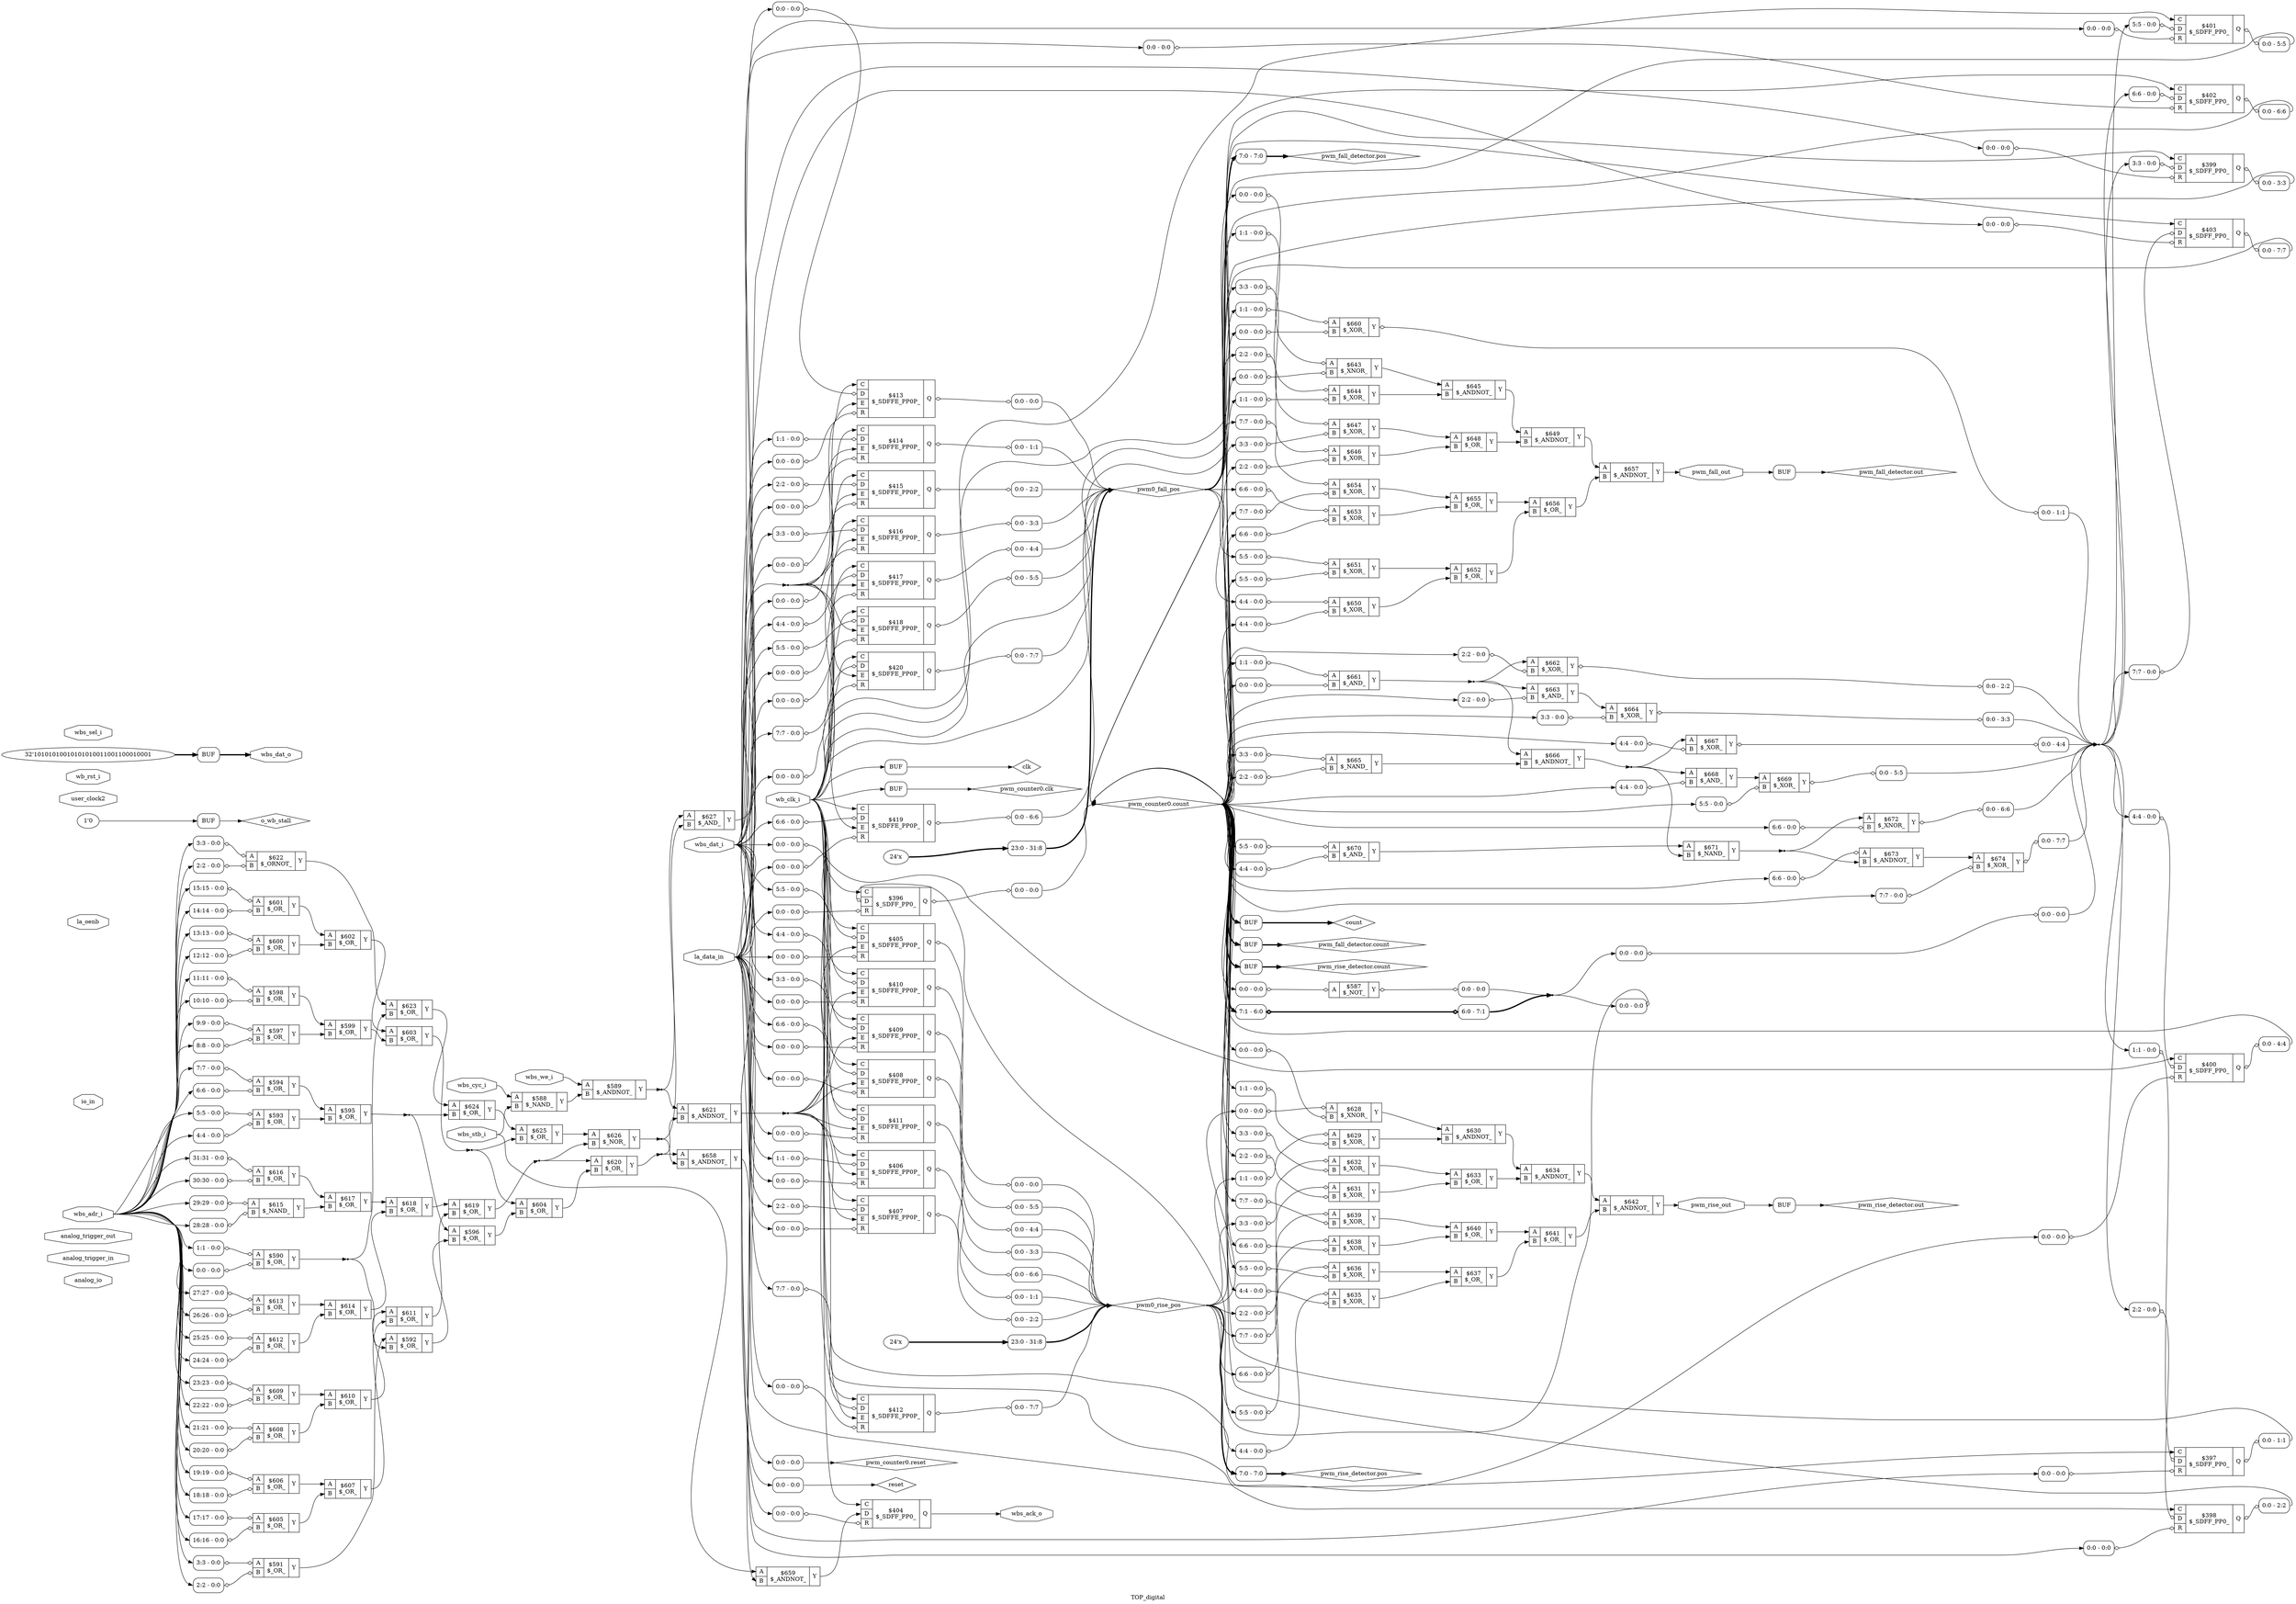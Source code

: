 digraph "TOP_digital" {
label="TOP_digital";
rankdir="LR";
remincross=true;
n81 [ shape=octagon, label="analog_io", color="black", fontcolor="black" ];
n82 [ shape=octagon, label="analog_trigger_in", color="black", fontcolor="black" ];
n83 [ shape=octagon, label="analog_trigger_out", color="black", fontcolor="black" ];
n84 [ shape=diamond, label="clk", color="black", fontcolor="black" ];
n85 [ shape=diamond, label="count", color="black", fontcolor="black" ];
n86 [ shape=octagon, label="io_in", color="black", fontcolor="black" ];
n87 [ shape=octagon, label="la_data_in", color="black", fontcolor="black" ];
n88 [ shape=octagon, label="la_oenb", color="black", fontcolor="black" ];
n89 [ shape=diamond, label="o_wb_stall", color="black", fontcolor="black" ];
n90 [ shape=diamond, label="pwm0_fall_pos", color="black", fontcolor="black" ];
n91 [ shape=diamond, label="pwm0_rise_pos", color="black", fontcolor="black" ];
n92 [ shape=diamond, label="pwm_counter0.clk", color="black", fontcolor="black" ];
n93 [ shape=diamond, label="pwm_counter0.count", color="black", fontcolor="black" ];
n94 [ shape=diamond, label="pwm_counter0.reset", color="black", fontcolor="black" ];
n95 [ shape=diamond, label="pwm_fall_detector.count", color="black", fontcolor="black" ];
n96 [ shape=diamond, label="pwm_fall_detector.out", color="black", fontcolor="black" ];
n97 [ shape=diamond, label="pwm_fall_detector.pos", color="black", fontcolor="black" ];
n98 [ shape=octagon, label="pwm_fall_out", color="black", fontcolor="black" ];
n99 [ shape=diamond, label="pwm_rise_detector.count", color="black", fontcolor="black" ];
n100 [ shape=diamond, label="pwm_rise_detector.out", color="black", fontcolor="black" ];
n101 [ shape=diamond, label="pwm_rise_detector.pos", color="black", fontcolor="black" ];
n102 [ shape=octagon, label="pwm_rise_out", color="black", fontcolor="black" ];
n103 [ shape=diamond, label="reset", color="black", fontcolor="black" ];
n104 [ shape=octagon, label="user_clock2", color="black", fontcolor="black" ];
n105 [ shape=octagon, label="wb_clk_i", color="black", fontcolor="black" ];
n106 [ shape=octagon, label="wb_rst_i", color="black", fontcolor="black" ];
n107 [ shape=octagon, label="wbs_ack_o", color="black", fontcolor="black" ];
n108 [ shape=octagon, label="wbs_adr_i", color="black", fontcolor="black" ];
n109 [ shape=octagon, label="wbs_cyc_i", color="black", fontcolor="black" ];
n110 [ shape=octagon, label="wbs_dat_i", color="black", fontcolor="black" ];
n111 [ shape=octagon, label="wbs_dat_o", color="black", fontcolor="black" ];
n112 [ shape=octagon, label="wbs_sel_i", color="black", fontcolor="black" ];
n113 [ shape=octagon, label="wbs_stb_i", color="black", fontcolor="black" ];
n114 [ shape=octagon, label="wbs_we_i", color="black", fontcolor="black" ];
c117 [ shape=record, label="{{<p115> A}|$587\n$_NOT_|{<p116> Y}}",  ];
x0 [ shape=record, style=rounded, label="<s0> 0:0 - 0:0 ", color="black", fontcolor="black" ];
x0:e -> c117:p115:w [arrowhead=odiamond, arrowtail=odiamond, dir=both, color="black", fontcolor="black", label=""];
x1 [ shape=record, style=rounded, label="<s0> 0:0 - 0:0 ", color="black", fontcolor="black" ];
c117:p116:e -> x1:w [arrowhead=odiamond, arrowtail=odiamond, dir=both, color="black", fontcolor="black", label=""];
c119 [ shape=record, label="{{<p115> A|<p118> B}|$588\n$_NAND_|{<p116> Y}}",  ];
c120 [ shape=record, label="{{<p115> A|<p118> B}|$589\n$_ANDNOT_|{<p116> Y}}",  ];
c121 [ shape=record, label="{{<p115> A|<p118> B}|$590\n$_OR_|{<p116> Y}}",  ];
x2 [ shape=record, style=rounded, label="<s0> 1:1 - 0:0 ", color="black", fontcolor="black" ];
x2:e -> c121:p115:w [arrowhead=odiamond, arrowtail=odiamond, dir=both, color="black", fontcolor="black", label=""];
x3 [ shape=record, style=rounded, label="<s0> 0:0 - 0:0 ", color="black", fontcolor="black" ];
x3:e -> c121:p118:w [arrowhead=odiamond, arrowtail=odiamond, dir=both, color="black", fontcolor="black", label=""];
c122 [ shape=record, label="{{<p115> A|<p118> B}|$591\n$_OR_|{<p116> Y}}",  ];
x4 [ shape=record, style=rounded, label="<s0> 3:3 - 0:0 ", color="black", fontcolor="black" ];
x4:e -> c122:p115:w [arrowhead=odiamond, arrowtail=odiamond, dir=both, color="black", fontcolor="black", label=""];
x5 [ shape=record, style=rounded, label="<s0> 2:2 - 0:0 ", color="black", fontcolor="black" ];
x5:e -> c122:p118:w [arrowhead=odiamond, arrowtail=odiamond, dir=both, color="black", fontcolor="black", label=""];
c123 [ shape=record, label="{{<p115> A|<p118> B}|$592\n$_OR_|{<p116> Y}}",  ];
c124 [ shape=record, label="{{<p115> A|<p118> B}|$593\n$_OR_|{<p116> Y}}",  ];
x6 [ shape=record, style=rounded, label="<s0> 5:5 - 0:0 ", color="black", fontcolor="black" ];
x6:e -> c124:p115:w [arrowhead=odiamond, arrowtail=odiamond, dir=both, color="black", fontcolor="black", label=""];
x7 [ shape=record, style=rounded, label="<s0> 4:4 - 0:0 ", color="black", fontcolor="black" ];
x7:e -> c124:p118:w [arrowhead=odiamond, arrowtail=odiamond, dir=both, color="black", fontcolor="black", label=""];
c125 [ shape=record, label="{{<p115> A|<p118> B}|$594\n$_OR_|{<p116> Y}}",  ];
x8 [ shape=record, style=rounded, label="<s0> 7:7 - 0:0 ", color="black", fontcolor="black" ];
x8:e -> c125:p115:w [arrowhead=odiamond, arrowtail=odiamond, dir=both, color="black", fontcolor="black", label=""];
x9 [ shape=record, style=rounded, label="<s0> 6:6 - 0:0 ", color="black", fontcolor="black" ];
x9:e -> c125:p118:w [arrowhead=odiamond, arrowtail=odiamond, dir=both, color="black", fontcolor="black", label=""];
c126 [ shape=record, label="{{<p115> A|<p118> B}|$595\n$_OR_|{<p116> Y}}",  ];
c127 [ shape=record, label="{{<p115> A|<p118> B}|$596\n$_OR_|{<p116> Y}}",  ];
c128 [ shape=record, label="{{<p115> A|<p118> B}|$597\n$_OR_|{<p116> Y}}",  ];
x10 [ shape=record, style=rounded, label="<s0> 9:9 - 0:0 ", color="black", fontcolor="black" ];
x10:e -> c128:p115:w [arrowhead=odiamond, arrowtail=odiamond, dir=both, color="black", fontcolor="black", label=""];
x11 [ shape=record, style=rounded, label="<s0> 8:8 - 0:0 ", color="black", fontcolor="black" ];
x11:e -> c128:p118:w [arrowhead=odiamond, arrowtail=odiamond, dir=both, color="black", fontcolor="black", label=""];
c129 [ shape=record, label="{{<p115> A|<p118> B}|$598\n$_OR_|{<p116> Y}}",  ];
x12 [ shape=record, style=rounded, label="<s0> 11:11 - 0:0 ", color="black", fontcolor="black" ];
x12:e -> c129:p115:w [arrowhead=odiamond, arrowtail=odiamond, dir=both, color="black", fontcolor="black", label=""];
x13 [ shape=record, style=rounded, label="<s0> 10:10 - 0:0 ", color="black", fontcolor="black" ];
x13:e -> c129:p118:w [arrowhead=odiamond, arrowtail=odiamond, dir=both, color="black", fontcolor="black", label=""];
c130 [ shape=record, label="{{<p115> A|<p118> B}|$599\n$_OR_|{<p116> Y}}",  ];
c131 [ shape=record, label="{{<p115> A|<p118> B}|$600\n$_OR_|{<p116> Y}}",  ];
x14 [ shape=record, style=rounded, label="<s0> 13:13 - 0:0 ", color="black", fontcolor="black" ];
x14:e -> c131:p115:w [arrowhead=odiamond, arrowtail=odiamond, dir=both, color="black", fontcolor="black", label=""];
x15 [ shape=record, style=rounded, label="<s0> 12:12 - 0:0 ", color="black", fontcolor="black" ];
x15:e -> c131:p118:w [arrowhead=odiamond, arrowtail=odiamond, dir=both, color="black", fontcolor="black", label=""];
c132 [ shape=record, label="{{<p115> A|<p118> B}|$601\n$_OR_|{<p116> Y}}",  ];
x16 [ shape=record, style=rounded, label="<s0> 15:15 - 0:0 ", color="black", fontcolor="black" ];
x16:e -> c132:p115:w [arrowhead=odiamond, arrowtail=odiamond, dir=both, color="black", fontcolor="black", label=""];
x17 [ shape=record, style=rounded, label="<s0> 14:14 - 0:0 ", color="black", fontcolor="black" ];
x17:e -> c132:p118:w [arrowhead=odiamond, arrowtail=odiamond, dir=both, color="black", fontcolor="black", label=""];
c133 [ shape=record, label="{{<p115> A|<p118> B}|$602\n$_OR_|{<p116> Y}}",  ];
c134 [ shape=record, label="{{<p115> A|<p118> B}|$603\n$_OR_|{<p116> Y}}",  ];
c135 [ shape=record, label="{{<p115> A|<p118> B}|$604\n$_OR_|{<p116> Y}}",  ];
c136 [ shape=record, label="{{<p115> A|<p118> B}|$605\n$_OR_|{<p116> Y}}",  ];
x18 [ shape=record, style=rounded, label="<s0> 17:17 - 0:0 ", color="black", fontcolor="black" ];
x18:e -> c136:p115:w [arrowhead=odiamond, arrowtail=odiamond, dir=both, color="black", fontcolor="black", label=""];
x19 [ shape=record, style=rounded, label="<s0> 16:16 - 0:0 ", color="black", fontcolor="black" ];
x19:e -> c136:p118:w [arrowhead=odiamond, arrowtail=odiamond, dir=both, color="black", fontcolor="black", label=""];
c137 [ shape=record, label="{{<p115> A|<p118> B}|$606\n$_OR_|{<p116> Y}}",  ];
x20 [ shape=record, style=rounded, label="<s0> 19:19 - 0:0 ", color="black", fontcolor="black" ];
x20:e -> c137:p115:w [arrowhead=odiamond, arrowtail=odiamond, dir=both, color="black", fontcolor="black", label=""];
x21 [ shape=record, style=rounded, label="<s0> 18:18 - 0:0 ", color="black", fontcolor="black" ];
x21:e -> c137:p118:w [arrowhead=odiamond, arrowtail=odiamond, dir=both, color="black", fontcolor="black", label=""];
c138 [ shape=record, label="{{<p115> A|<p118> B}|$607\n$_OR_|{<p116> Y}}",  ];
c139 [ shape=record, label="{{<p115> A|<p118> B}|$608\n$_OR_|{<p116> Y}}",  ];
x22 [ shape=record, style=rounded, label="<s0> 21:21 - 0:0 ", color="black", fontcolor="black" ];
x22:e -> c139:p115:w [arrowhead=odiamond, arrowtail=odiamond, dir=both, color="black", fontcolor="black", label=""];
x23 [ shape=record, style=rounded, label="<s0> 20:20 - 0:0 ", color="black", fontcolor="black" ];
x23:e -> c139:p118:w [arrowhead=odiamond, arrowtail=odiamond, dir=both, color="black", fontcolor="black", label=""];
c140 [ shape=record, label="{{<p115> A|<p118> B}|$609\n$_OR_|{<p116> Y}}",  ];
x24 [ shape=record, style=rounded, label="<s0> 23:23 - 0:0 ", color="black", fontcolor="black" ];
x24:e -> c140:p115:w [arrowhead=odiamond, arrowtail=odiamond, dir=both, color="black", fontcolor="black", label=""];
x25 [ shape=record, style=rounded, label="<s0> 22:22 - 0:0 ", color="black", fontcolor="black" ];
x25:e -> c140:p118:w [arrowhead=odiamond, arrowtail=odiamond, dir=both, color="black", fontcolor="black", label=""];
c141 [ shape=record, label="{{<p115> A|<p118> B}|$610\n$_OR_|{<p116> Y}}",  ];
c142 [ shape=record, label="{{<p115> A|<p118> B}|$611\n$_OR_|{<p116> Y}}",  ];
c143 [ shape=record, label="{{<p115> A|<p118> B}|$612\n$_OR_|{<p116> Y}}",  ];
x26 [ shape=record, style=rounded, label="<s0> 25:25 - 0:0 ", color="black", fontcolor="black" ];
x26:e -> c143:p115:w [arrowhead=odiamond, arrowtail=odiamond, dir=both, color="black", fontcolor="black", label=""];
x27 [ shape=record, style=rounded, label="<s0> 24:24 - 0:0 ", color="black", fontcolor="black" ];
x27:e -> c143:p118:w [arrowhead=odiamond, arrowtail=odiamond, dir=both, color="black", fontcolor="black", label=""];
c144 [ shape=record, label="{{<p115> A|<p118> B}|$613\n$_OR_|{<p116> Y}}",  ];
x28 [ shape=record, style=rounded, label="<s0> 27:27 - 0:0 ", color="black", fontcolor="black" ];
x28:e -> c144:p115:w [arrowhead=odiamond, arrowtail=odiamond, dir=both, color="black", fontcolor="black", label=""];
x29 [ shape=record, style=rounded, label="<s0> 26:26 - 0:0 ", color="black", fontcolor="black" ];
x29:e -> c144:p118:w [arrowhead=odiamond, arrowtail=odiamond, dir=both, color="black", fontcolor="black", label=""];
c145 [ shape=record, label="{{<p115> A|<p118> B}|$614\n$_OR_|{<p116> Y}}",  ];
c146 [ shape=record, label="{{<p115> A|<p118> B}|$615\n$_NAND_|{<p116> Y}}",  ];
x30 [ shape=record, style=rounded, label="<s0> 29:29 - 0:0 ", color="black", fontcolor="black" ];
x30:e -> c146:p115:w [arrowhead=odiamond, arrowtail=odiamond, dir=both, color="black", fontcolor="black", label=""];
x31 [ shape=record, style=rounded, label="<s0> 28:28 - 0:0 ", color="black", fontcolor="black" ];
x31:e -> c146:p118:w [arrowhead=odiamond, arrowtail=odiamond, dir=both, color="black", fontcolor="black", label=""];
c147 [ shape=record, label="{{<p115> A|<p118> B}|$616\n$_OR_|{<p116> Y}}",  ];
x32 [ shape=record, style=rounded, label="<s0> 31:31 - 0:0 ", color="black", fontcolor="black" ];
x32:e -> c147:p115:w [arrowhead=odiamond, arrowtail=odiamond, dir=both, color="black", fontcolor="black", label=""];
x33 [ shape=record, style=rounded, label="<s0> 30:30 - 0:0 ", color="black", fontcolor="black" ];
x33:e -> c147:p118:w [arrowhead=odiamond, arrowtail=odiamond, dir=both, color="black", fontcolor="black", label=""];
c148 [ shape=record, label="{{<p115> A|<p118> B}|$617\n$_OR_|{<p116> Y}}",  ];
c149 [ shape=record, label="{{<p115> A|<p118> B}|$618\n$_OR_|{<p116> Y}}",  ];
c150 [ shape=record, label="{{<p115> A|<p118> B}|$619\n$_OR_|{<p116> Y}}",  ];
c151 [ shape=record, label="{{<p115> A|<p118> B}|$620\n$_OR_|{<p116> Y}}",  ];
c152 [ shape=record, label="{{<p115> A|<p118> B}|$621\n$_ANDNOT_|{<p116> Y}}",  ];
c153 [ shape=record, label="{{<p115> A|<p118> B}|$622\n$_ORNOT_|{<p116> Y}}",  ];
x34 [ shape=record, style=rounded, label="<s0> 3:3 - 0:0 ", color="black", fontcolor="black" ];
x34:e -> c153:p115:w [arrowhead=odiamond, arrowtail=odiamond, dir=both, color="black", fontcolor="black", label=""];
x35 [ shape=record, style=rounded, label="<s0> 2:2 - 0:0 ", color="black", fontcolor="black" ];
x35:e -> c153:p118:w [arrowhead=odiamond, arrowtail=odiamond, dir=both, color="black", fontcolor="black", label=""];
c154 [ shape=record, label="{{<p115> A|<p118> B}|$623\n$_OR_|{<p116> Y}}",  ];
c155 [ shape=record, label="{{<p115> A|<p118> B}|$624\n$_OR_|{<p116> Y}}",  ];
c156 [ shape=record, label="{{<p115> A|<p118> B}|$625\n$_OR_|{<p116> Y}}",  ];
c157 [ shape=record, label="{{<p115> A|<p118> B}|$626\n$_NOR_|{<p116> Y}}",  ];
c158 [ shape=record, label="{{<p115> A|<p118> B}|$627\n$_AND_|{<p116> Y}}",  ];
c159 [ shape=record, label="{{<p115> A|<p118> B}|$628\n$_XNOR_|{<p116> Y}}",  ];
x36 [ shape=record, style=rounded, label="<s0> 0:0 - 0:0 ", color="black", fontcolor="black" ];
x36:e -> c159:p115:w [arrowhead=odiamond, arrowtail=odiamond, dir=both, color="black", fontcolor="black", label=""];
x37 [ shape=record, style=rounded, label="<s0> 0:0 - 0:0 ", color="black", fontcolor="black" ];
x37:e -> c159:p118:w [arrowhead=odiamond, arrowtail=odiamond, dir=both, color="black", fontcolor="black", label=""];
c160 [ shape=record, label="{{<p115> A|<p118> B}|$629\n$_XOR_|{<p116> Y}}",  ];
x38 [ shape=record, style=rounded, label="<s0> 1:1 - 0:0 ", color="black", fontcolor="black" ];
x38:e -> c160:p115:w [arrowhead=odiamond, arrowtail=odiamond, dir=both, color="black", fontcolor="black", label=""];
x39 [ shape=record, style=rounded, label="<s0> 1:1 - 0:0 ", color="black", fontcolor="black" ];
x39:e -> c160:p118:w [arrowhead=odiamond, arrowtail=odiamond, dir=both, color="black", fontcolor="black", label=""];
c161 [ shape=record, label="{{<p115> A|<p118> B}|$630\n$_ANDNOT_|{<p116> Y}}",  ];
c162 [ shape=record, label="{{<p115> A|<p118> B}|$631\n$_XOR_|{<p116> Y}}",  ];
x40 [ shape=record, style=rounded, label="<s0> 2:2 - 0:0 ", color="black", fontcolor="black" ];
x40:e -> c162:p115:w [arrowhead=odiamond, arrowtail=odiamond, dir=both, color="black", fontcolor="black", label=""];
x41 [ shape=record, style=rounded, label="<s0> 2:2 - 0:0 ", color="black", fontcolor="black" ];
x41:e -> c162:p118:w [arrowhead=odiamond, arrowtail=odiamond, dir=both, color="black", fontcolor="black", label=""];
c163 [ shape=record, label="{{<p115> A|<p118> B}|$632\n$_XOR_|{<p116> Y}}",  ];
x42 [ shape=record, style=rounded, label="<s0> 3:3 - 0:0 ", color="black", fontcolor="black" ];
x42:e -> c163:p115:w [arrowhead=odiamond, arrowtail=odiamond, dir=both, color="black", fontcolor="black", label=""];
x43 [ shape=record, style=rounded, label="<s0> 3:3 - 0:0 ", color="black", fontcolor="black" ];
x43:e -> c163:p118:w [arrowhead=odiamond, arrowtail=odiamond, dir=both, color="black", fontcolor="black", label=""];
c164 [ shape=record, label="{{<p115> A|<p118> B}|$633\n$_OR_|{<p116> Y}}",  ];
c165 [ shape=record, label="{{<p115> A|<p118> B}|$634\n$_ANDNOT_|{<p116> Y}}",  ];
c166 [ shape=record, label="{{<p115> A|<p118> B}|$635\n$_XOR_|{<p116> Y}}",  ];
x44 [ shape=record, style=rounded, label="<s0> 4:4 - 0:0 ", color="black", fontcolor="black" ];
x44:e -> c166:p115:w [arrowhead=odiamond, arrowtail=odiamond, dir=both, color="black", fontcolor="black", label=""];
x45 [ shape=record, style=rounded, label="<s0> 4:4 - 0:0 ", color="black", fontcolor="black" ];
x45:e -> c166:p118:w [arrowhead=odiamond, arrowtail=odiamond, dir=both, color="black", fontcolor="black", label=""];
c167 [ shape=record, label="{{<p115> A|<p118> B}|$636\n$_XOR_|{<p116> Y}}",  ];
x46 [ shape=record, style=rounded, label="<s0> 5:5 - 0:0 ", color="black", fontcolor="black" ];
x46:e -> c167:p115:w [arrowhead=odiamond, arrowtail=odiamond, dir=both, color="black", fontcolor="black", label=""];
x47 [ shape=record, style=rounded, label="<s0> 5:5 - 0:0 ", color="black", fontcolor="black" ];
x47:e -> c167:p118:w [arrowhead=odiamond, arrowtail=odiamond, dir=both, color="black", fontcolor="black", label=""];
c168 [ shape=record, label="{{<p115> A|<p118> B}|$637\n$_OR_|{<p116> Y}}",  ];
c169 [ shape=record, label="{{<p115> A|<p118> B}|$638\n$_XOR_|{<p116> Y}}",  ];
x48 [ shape=record, style=rounded, label="<s0> 6:6 - 0:0 ", color="black", fontcolor="black" ];
x48:e -> c169:p115:w [arrowhead=odiamond, arrowtail=odiamond, dir=both, color="black", fontcolor="black", label=""];
x49 [ shape=record, style=rounded, label="<s0> 6:6 - 0:0 ", color="black", fontcolor="black" ];
x49:e -> c169:p118:w [arrowhead=odiamond, arrowtail=odiamond, dir=both, color="black", fontcolor="black", label=""];
c170 [ shape=record, label="{{<p115> A|<p118> B}|$639\n$_XOR_|{<p116> Y}}",  ];
x50 [ shape=record, style=rounded, label="<s0> 7:7 - 0:0 ", color="black", fontcolor="black" ];
x50:e -> c170:p115:w [arrowhead=odiamond, arrowtail=odiamond, dir=both, color="black", fontcolor="black", label=""];
x51 [ shape=record, style=rounded, label="<s0> 7:7 - 0:0 ", color="black", fontcolor="black" ];
x51:e -> c170:p118:w [arrowhead=odiamond, arrowtail=odiamond, dir=both, color="black", fontcolor="black", label=""];
c171 [ shape=record, label="{{<p115> A|<p118> B}|$640\n$_OR_|{<p116> Y}}",  ];
c172 [ shape=record, label="{{<p115> A|<p118> B}|$641\n$_OR_|{<p116> Y}}",  ];
c173 [ shape=record, label="{{<p115> A|<p118> B}|$642\n$_ANDNOT_|{<p116> Y}}",  ];
c174 [ shape=record, label="{{<p115> A|<p118> B}|$643\n$_XNOR_|{<p116> Y}}",  ];
x52 [ shape=record, style=rounded, label="<s0> 0:0 - 0:0 ", color="black", fontcolor="black" ];
x52:e -> c174:p115:w [arrowhead=odiamond, arrowtail=odiamond, dir=both, color="black", fontcolor="black", label=""];
x53 [ shape=record, style=rounded, label="<s0> 0:0 - 0:0 ", color="black", fontcolor="black" ];
x53:e -> c174:p118:w [arrowhead=odiamond, arrowtail=odiamond, dir=both, color="black", fontcolor="black", label=""];
c175 [ shape=record, label="{{<p115> A|<p118> B}|$644\n$_XOR_|{<p116> Y}}",  ];
x54 [ shape=record, style=rounded, label="<s0> 1:1 - 0:0 ", color="black", fontcolor="black" ];
x54:e -> c175:p115:w [arrowhead=odiamond, arrowtail=odiamond, dir=both, color="black", fontcolor="black", label=""];
x55 [ shape=record, style=rounded, label="<s0> 1:1 - 0:0 ", color="black", fontcolor="black" ];
x55:e -> c175:p118:w [arrowhead=odiamond, arrowtail=odiamond, dir=both, color="black", fontcolor="black", label=""];
c176 [ shape=record, label="{{<p115> A|<p118> B}|$645\n$_ANDNOT_|{<p116> Y}}",  ];
c177 [ shape=record, label="{{<p115> A|<p118> B}|$646\n$_XOR_|{<p116> Y}}",  ];
x56 [ shape=record, style=rounded, label="<s0> 2:2 - 0:0 ", color="black", fontcolor="black" ];
x56:e -> c177:p115:w [arrowhead=odiamond, arrowtail=odiamond, dir=both, color="black", fontcolor="black", label=""];
x57 [ shape=record, style=rounded, label="<s0> 2:2 - 0:0 ", color="black", fontcolor="black" ];
x57:e -> c177:p118:w [arrowhead=odiamond, arrowtail=odiamond, dir=both, color="black", fontcolor="black", label=""];
c178 [ shape=record, label="{{<p115> A|<p118> B}|$647\n$_XOR_|{<p116> Y}}",  ];
x58 [ shape=record, style=rounded, label="<s0> 3:3 - 0:0 ", color="black", fontcolor="black" ];
x58:e -> c178:p115:w [arrowhead=odiamond, arrowtail=odiamond, dir=both, color="black", fontcolor="black", label=""];
x59 [ shape=record, style=rounded, label="<s0> 3:3 - 0:0 ", color="black", fontcolor="black" ];
x59:e -> c178:p118:w [arrowhead=odiamond, arrowtail=odiamond, dir=both, color="black", fontcolor="black", label=""];
c179 [ shape=record, label="{{<p115> A|<p118> B}|$648\n$_OR_|{<p116> Y}}",  ];
c180 [ shape=record, label="{{<p115> A|<p118> B}|$649\n$_ANDNOT_|{<p116> Y}}",  ];
c181 [ shape=record, label="{{<p115> A|<p118> B}|$650\n$_XOR_|{<p116> Y}}",  ];
x60 [ shape=record, style=rounded, label="<s0> 4:4 - 0:0 ", color="black", fontcolor="black" ];
x60:e -> c181:p115:w [arrowhead=odiamond, arrowtail=odiamond, dir=both, color="black", fontcolor="black", label=""];
x61 [ shape=record, style=rounded, label="<s0> 4:4 - 0:0 ", color="black", fontcolor="black" ];
x61:e -> c181:p118:w [arrowhead=odiamond, arrowtail=odiamond, dir=both, color="black", fontcolor="black", label=""];
c182 [ shape=record, label="{{<p115> A|<p118> B}|$651\n$_XOR_|{<p116> Y}}",  ];
x62 [ shape=record, style=rounded, label="<s0> 5:5 - 0:0 ", color="black", fontcolor="black" ];
x62:e -> c182:p115:w [arrowhead=odiamond, arrowtail=odiamond, dir=both, color="black", fontcolor="black", label=""];
x63 [ shape=record, style=rounded, label="<s0> 5:5 - 0:0 ", color="black", fontcolor="black" ];
x63:e -> c182:p118:w [arrowhead=odiamond, arrowtail=odiamond, dir=both, color="black", fontcolor="black", label=""];
c183 [ shape=record, label="{{<p115> A|<p118> B}|$652\n$_OR_|{<p116> Y}}",  ];
c184 [ shape=record, label="{{<p115> A|<p118> B}|$653\n$_XOR_|{<p116> Y}}",  ];
x64 [ shape=record, style=rounded, label="<s0> 6:6 - 0:0 ", color="black", fontcolor="black" ];
x64:e -> c184:p115:w [arrowhead=odiamond, arrowtail=odiamond, dir=both, color="black", fontcolor="black", label=""];
x65 [ shape=record, style=rounded, label="<s0> 6:6 - 0:0 ", color="black", fontcolor="black" ];
x65:e -> c184:p118:w [arrowhead=odiamond, arrowtail=odiamond, dir=both, color="black", fontcolor="black", label=""];
c185 [ shape=record, label="{{<p115> A|<p118> B}|$654\n$_XOR_|{<p116> Y}}",  ];
x66 [ shape=record, style=rounded, label="<s0> 7:7 - 0:0 ", color="black", fontcolor="black" ];
x66:e -> c185:p115:w [arrowhead=odiamond, arrowtail=odiamond, dir=both, color="black", fontcolor="black", label=""];
x67 [ shape=record, style=rounded, label="<s0> 7:7 - 0:0 ", color="black", fontcolor="black" ];
x67:e -> c185:p118:w [arrowhead=odiamond, arrowtail=odiamond, dir=both, color="black", fontcolor="black", label=""];
c186 [ shape=record, label="{{<p115> A|<p118> B}|$655\n$_OR_|{<p116> Y}}",  ];
c187 [ shape=record, label="{{<p115> A|<p118> B}|$656\n$_OR_|{<p116> Y}}",  ];
c188 [ shape=record, label="{{<p115> A|<p118> B}|$657\n$_ANDNOT_|{<p116> Y}}",  ];
c189 [ shape=record, label="{{<p115> A|<p118> B}|$658\n$_ANDNOT_|{<p116> Y}}",  ];
c190 [ shape=record, label="{{<p115> A|<p118> B}|$659\n$_ANDNOT_|{<p116> Y}}",  ];
c191 [ shape=record, label="{{<p115> A|<p118> B}|$660\n$_XOR_|{<p116> Y}}",  ];
x68 [ shape=record, style=rounded, label="<s0> 1:1 - 0:0 ", color="black", fontcolor="black" ];
x68:e -> c191:p115:w [arrowhead=odiamond, arrowtail=odiamond, dir=both, color="black", fontcolor="black", label=""];
x69 [ shape=record, style=rounded, label="<s0> 0:0 - 0:0 ", color="black", fontcolor="black" ];
x69:e -> c191:p118:w [arrowhead=odiamond, arrowtail=odiamond, dir=both, color="black", fontcolor="black", label=""];
x70 [ shape=record, style=rounded, label="<s0> 0:0 - 1:1 ", color="black", fontcolor="black" ];
c191:p116:e -> x70:w [arrowhead=odiamond, arrowtail=odiamond, dir=both, color="black", fontcolor="black", label=""];
c192 [ shape=record, label="{{<p115> A|<p118> B}|$661\n$_AND_|{<p116> Y}}",  ];
x71 [ shape=record, style=rounded, label="<s0> 1:1 - 0:0 ", color="black", fontcolor="black" ];
x71:e -> c192:p115:w [arrowhead=odiamond, arrowtail=odiamond, dir=both, color="black", fontcolor="black", label=""];
x72 [ shape=record, style=rounded, label="<s0> 0:0 - 0:0 ", color="black", fontcolor="black" ];
x72:e -> c192:p118:w [arrowhead=odiamond, arrowtail=odiamond, dir=both, color="black", fontcolor="black", label=""];
c193 [ shape=record, label="{{<p115> A|<p118> B}|$662\n$_XOR_|{<p116> Y}}",  ];
x73 [ shape=record, style=rounded, label="<s0> 2:2 - 0:0 ", color="black", fontcolor="black" ];
x73:e -> c193:p118:w [arrowhead=odiamond, arrowtail=odiamond, dir=both, color="black", fontcolor="black", label=""];
x74 [ shape=record, style=rounded, label="<s0> 0:0 - 2:2 ", color="black", fontcolor="black" ];
c193:p116:e -> x74:w [arrowhead=odiamond, arrowtail=odiamond, dir=both, color="black", fontcolor="black", label=""];
c194 [ shape=record, label="{{<p115> A|<p118> B}|$663\n$_AND_|{<p116> Y}}",  ];
x75 [ shape=record, style=rounded, label="<s0> 2:2 - 0:0 ", color="black", fontcolor="black" ];
x75:e -> c194:p118:w [arrowhead=odiamond, arrowtail=odiamond, dir=both, color="black", fontcolor="black", label=""];
c195 [ shape=record, label="{{<p115> A|<p118> B}|$664\n$_XOR_|{<p116> Y}}",  ];
x76 [ shape=record, style=rounded, label="<s0> 3:3 - 0:0 ", color="black", fontcolor="black" ];
x76:e -> c195:p118:w [arrowhead=odiamond, arrowtail=odiamond, dir=both, color="black", fontcolor="black", label=""];
x77 [ shape=record, style=rounded, label="<s0> 0:0 - 3:3 ", color="black", fontcolor="black" ];
c195:p116:e -> x77:w [arrowhead=odiamond, arrowtail=odiamond, dir=both, color="black", fontcolor="black", label=""];
c196 [ shape=record, label="{{<p115> A|<p118> B}|$665\n$_NAND_|{<p116> Y}}",  ];
x78 [ shape=record, style=rounded, label="<s0> 3:3 - 0:0 ", color="black", fontcolor="black" ];
x78:e -> c196:p115:w [arrowhead=odiamond, arrowtail=odiamond, dir=both, color="black", fontcolor="black", label=""];
x79 [ shape=record, style=rounded, label="<s0> 2:2 - 0:0 ", color="black", fontcolor="black" ];
x79:e -> c196:p118:w [arrowhead=odiamond, arrowtail=odiamond, dir=both, color="black", fontcolor="black", label=""];
c197 [ shape=record, label="{{<p115> A|<p118> B}|$666\n$_ANDNOT_|{<p116> Y}}",  ];
c198 [ shape=record, label="{{<p115> A|<p118> B}|$667\n$_XOR_|{<p116> Y}}",  ];
x80 [ shape=record, style=rounded, label="<s0> 4:4 - 0:0 ", color="black", fontcolor="black" ];
x80:e -> c198:p118:w [arrowhead=odiamond, arrowtail=odiamond, dir=both, color="black", fontcolor="black", label=""];
x81 [ shape=record, style=rounded, label="<s0> 0:0 - 4:4 ", color="black", fontcolor="black" ];
c198:p116:e -> x81:w [arrowhead=odiamond, arrowtail=odiamond, dir=both, color="black", fontcolor="black", label=""];
c199 [ shape=record, label="{{<p115> A|<p118> B}|$668\n$_AND_|{<p116> Y}}",  ];
x82 [ shape=record, style=rounded, label="<s0> 4:4 - 0:0 ", color="black", fontcolor="black" ];
x82:e -> c199:p118:w [arrowhead=odiamond, arrowtail=odiamond, dir=both, color="black", fontcolor="black", label=""];
c200 [ shape=record, label="{{<p115> A|<p118> B}|$669\n$_XOR_|{<p116> Y}}",  ];
x83 [ shape=record, style=rounded, label="<s0> 5:5 - 0:0 ", color="black", fontcolor="black" ];
x83:e -> c200:p118:w [arrowhead=odiamond, arrowtail=odiamond, dir=both, color="black", fontcolor="black", label=""];
x84 [ shape=record, style=rounded, label="<s0> 0:0 - 5:5 ", color="black", fontcolor="black" ];
c200:p116:e -> x84:w [arrowhead=odiamond, arrowtail=odiamond, dir=both, color="black", fontcolor="black", label=""];
c201 [ shape=record, label="{{<p115> A|<p118> B}|$670\n$_AND_|{<p116> Y}}",  ];
x85 [ shape=record, style=rounded, label="<s0> 5:5 - 0:0 ", color="black", fontcolor="black" ];
x85:e -> c201:p115:w [arrowhead=odiamond, arrowtail=odiamond, dir=both, color="black", fontcolor="black", label=""];
x86 [ shape=record, style=rounded, label="<s0> 4:4 - 0:0 ", color="black", fontcolor="black" ];
x86:e -> c201:p118:w [arrowhead=odiamond, arrowtail=odiamond, dir=both, color="black", fontcolor="black", label=""];
c202 [ shape=record, label="{{<p115> A|<p118> B}|$671\n$_NAND_|{<p116> Y}}",  ];
c203 [ shape=record, label="{{<p115> A|<p118> B}|$672\n$_XNOR_|{<p116> Y}}",  ];
x87 [ shape=record, style=rounded, label="<s0> 6:6 - 0:0 ", color="black", fontcolor="black" ];
x87:e -> c203:p118:w [arrowhead=odiamond, arrowtail=odiamond, dir=both, color="black", fontcolor="black", label=""];
x88 [ shape=record, style=rounded, label="<s0> 0:0 - 6:6 ", color="black", fontcolor="black" ];
c203:p116:e -> x88:w [arrowhead=odiamond, arrowtail=odiamond, dir=both, color="black", fontcolor="black", label=""];
c204 [ shape=record, label="{{<p115> A|<p118> B}|$673\n$_ANDNOT_|{<p116> Y}}",  ];
x89 [ shape=record, style=rounded, label="<s0> 6:6 - 0:0 ", color="black", fontcolor="black" ];
x89:e -> c204:p115:w [arrowhead=odiamond, arrowtail=odiamond, dir=both, color="black", fontcolor="black", label=""];
c205 [ shape=record, label="{{<p115> A|<p118> B}|$674\n$_XOR_|{<p116> Y}}",  ];
x90 [ shape=record, style=rounded, label="<s0> 7:7 - 0:0 ", color="black", fontcolor="black" ];
x90:e -> c205:p118:w [arrowhead=odiamond, arrowtail=odiamond, dir=both, color="black", fontcolor="black", label=""];
x91 [ shape=record, style=rounded, label="<s0> 0:0 - 7:7 ", color="black", fontcolor="black" ];
c205:p116:e -> x91:w [arrowhead=odiamond, arrowtail=odiamond, dir=both, color="black", fontcolor="black", label=""];
c210 [ shape=record, label="{{<p206> C|<p207> D|<p208> R}|$396\n$_SDFF_PP0_|{<p209> Q}}",  ];
x92 [ shape=record, style=rounded, label="<s0> 0:0 - 0:0 ", color="black", fontcolor="black" ];
x92:e -> c210:p207:w [arrowhead=odiamond, arrowtail=odiamond, dir=both, color="black", fontcolor="black", label=""];
x93 [ shape=record, style=rounded, label="<s0> 0:0 - 0:0 ", color="black", fontcolor="black" ];
c210:p209:e -> x93:w [arrowhead=odiamond, arrowtail=odiamond, dir=both, color="black", fontcolor="black", label=""];
x94 [ shape=record, style=rounded, label="<s0> 0:0 - 0:0 ", color="black", fontcolor="black" ];
x94:e -> c210:p208:w [arrowhead=odiamond, arrowtail=odiamond, dir=both, color="black", fontcolor="black", label=""];
c211 [ shape=record, label="{{<p206> C|<p207> D|<p208> R}|$397\n$_SDFF_PP0_|{<p209> Q}}",  ];
x95 [ shape=record, style=rounded, label="<s0> 1:1 - 0:0 ", color="black", fontcolor="black" ];
x95:e -> c211:p207:w [arrowhead=odiamond, arrowtail=odiamond, dir=both, color="black", fontcolor="black", label=""];
x96 [ shape=record, style=rounded, label="<s0> 0:0 - 1:1 ", color="black", fontcolor="black" ];
c211:p209:e -> x96:w [arrowhead=odiamond, arrowtail=odiamond, dir=both, color="black", fontcolor="black", label=""];
x97 [ shape=record, style=rounded, label="<s0> 0:0 - 0:0 ", color="black", fontcolor="black" ];
x97:e -> c211:p208:w [arrowhead=odiamond, arrowtail=odiamond, dir=both, color="black", fontcolor="black", label=""];
c212 [ shape=record, label="{{<p206> C|<p207> D|<p208> R}|$398\n$_SDFF_PP0_|{<p209> Q}}",  ];
x98 [ shape=record, style=rounded, label="<s0> 2:2 - 0:0 ", color="black", fontcolor="black" ];
x98:e -> c212:p207:w [arrowhead=odiamond, arrowtail=odiamond, dir=both, color="black", fontcolor="black", label=""];
x99 [ shape=record, style=rounded, label="<s0> 0:0 - 2:2 ", color="black", fontcolor="black" ];
c212:p209:e -> x99:w [arrowhead=odiamond, arrowtail=odiamond, dir=both, color="black", fontcolor="black", label=""];
x100 [ shape=record, style=rounded, label="<s0> 0:0 - 0:0 ", color="black", fontcolor="black" ];
x100:e -> c212:p208:w [arrowhead=odiamond, arrowtail=odiamond, dir=both, color="black", fontcolor="black", label=""];
c213 [ shape=record, label="{{<p206> C|<p207> D|<p208> R}|$399\n$_SDFF_PP0_|{<p209> Q}}",  ];
x101 [ shape=record, style=rounded, label="<s0> 3:3 - 0:0 ", color="black", fontcolor="black" ];
x101:e -> c213:p207:w [arrowhead=odiamond, arrowtail=odiamond, dir=both, color="black", fontcolor="black", label=""];
x102 [ shape=record, style=rounded, label="<s0> 0:0 - 3:3 ", color="black", fontcolor="black" ];
c213:p209:e -> x102:w [arrowhead=odiamond, arrowtail=odiamond, dir=both, color="black", fontcolor="black", label=""];
x103 [ shape=record, style=rounded, label="<s0> 0:0 - 0:0 ", color="black", fontcolor="black" ];
x103:e -> c213:p208:w [arrowhead=odiamond, arrowtail=odiamond, dir=both, color="black", fontcolor="black", label=""];
c214 [ shape=record, label="{{<p206> C|<p207> D|<p208> R}|$400\n$_SDFF_PP0_|{<p209> Q}}",  ];
x104 [ shape=record, style=rounded, label="<s0> 4:4 - 0:0 ", color="black", fontcolor="black" ];
x104:e -> c214:p207:w [arrowhead=odiamond, arrowtail=odiamond, dir=both, color="black", fontcolor="black", label=""];
x105 [ shape=record, style=rounded, label="<s0> 0:0 - 4:4 ", color="black", fontcolor="black" ];
c214:p209:e -> x105:w [arrowhead=odiamond, arrowtail=odiamond, dir=both, color="black", fontcolor="black", label=""];
x106 [ shape=record, style=rounded, label="<s0> 0:0 - 0:0 ", color="black", fontcolor="black" ];
x106:e -> c214:p208:w [arrowhead=odiamond, arrowtail=odiamond, dir=both, color="black", fontcolor="black", label=""];
c215 [ shape=record, label="{{<p206> C|<p207> D|<p208> R}|$401\n$_SDFF_PP0_|{<p209> Q}}",  ];
x107 [ shape=record, style=rounded, label="<s0> 5:5 - 0:0 ", color="black", fontcolor="black" ];
x107:e -> c215:p207:w [arrowhead=odiamond, arrowtail=odiamond, dir=both, color="black", fontcolor="black", label=""];
x108 [ shape=record, style=rounded, label="<s0> 0:0 - 5:5 ", color="black", fontcolor="black" ];
c215:p209:e -> x108:w [arrowhead=odiamond, arrowtail=odiamond, dir=both, color="black", fontcolor="black", label=""];
x109 [ shape=record, style=rounded, label="<s0> 0:0 - 0:0 ", color="black", fontcolor="black" ];
x109:e -> c215:p208:w [arrowhead=odiamond, arrowtail=odiamond, dir=both, color="black", fontcolor="black", label=""];
c216 [ shape=record, label="{{<p206> C|<p207> D|<p208> R}|$402\n$_SDFF_PP0_|{<p209> Q}}",  ];
x110 [ shape=record, style=rounded, label="<s0> 6:6 - 0:0 ", color="black", fontcolor="black" ];
x110:e -> c216:p207:w [arrowhead=odiamond, arrowtail=odiamond, dir=both, color="black", fontcolor="black", label=""];
x111 [ shape=record, style=rounded, label="<s0> 0:0 - 6:6 ", color="black", fontcolor="black" ];
c216:p209:e -> x111:w [arrowhead=odiamond, arrowtail=odiamond, dir=both, color="black", fontcolor="black", label=""];
x112 [ shape=record, style=rounded, label="<s0> 0:0 - 0:0 ", color="black", fontcolor="black" ];
x112:e -> c216:p208:w [arrowhead=odiamond, arrowtail=odiamond, dir=both, color="black", fontcolor="black", label=""];
c217 [ shape=record, label="{{<p206> C|<p207> D|<p208> R}|$403\n$_SDFF_PP0_|{<p209> Q}}",  ];
x113 [ shape=record, style=rounded, label="<s0> 7:7 - 0:0 ", color="black", fontcolor="black" ];
x113:e -> c217:p207:w [arrowhead=odiamond, arrowtail=odiamond, dir=both, color="black", fontcolor="black", label=""];
x114 [ shape=record, style=rounded, label="<s0> 0:0 - 7:7 ", color="black", fontcolor="black" ];
c217:p209:e -> x114:w [arrowhead=odiamond, arrowtail=odiamond, dir=both, color="black", fontcolor="black", label=""];
x115 [ shape=record, style=rounded, label="<s0> 0:0 - 0:0 ", color="black", fontcolor="black" ];
x115:e -> c217:p208:w [arrowhead=odiamond, arrowtail=odiamond, dir=both, color="black", fontcolor="black", label=""];
c218 [ shape=record, label="{{<p206> C|<p207> D|<p208> R}|$404\n$_SDFF_PP0_|{<p209> Q}}",  ];
x116 [ shape=record, style=rounded, label="<s0> 0:0 - 0:0 ", color="black", fontcolor="black" ];
x116:e -> c218:p208:w [arrowhead=odiamond, arrowtail=odiamond, dir=both, color="black", fontcolor="black", label=""];
c220 [ shape=record, label="{{<p206> C|<p207> D|<p219> E|<p208> R}|$405\n$_SDFFE_PP0P_|{<p209> Q}}",  ];
x117 [ shape=record, style=rounded, label="<s0> 0:0 - 0:0 ", color="black", fontcolor="black" ];
x117:e -> c220:p207:w [arrowhead=odiamond, arrowtail=odiamond, dir=both, color="black", fontcolor="black", label=""];
x118 [ shape=record, style=rounded, label="<s0> 0:0 - 0:0 ", color="black", fontcolor="black" ];
c220:p209:e -> x118:w [arrowhead=odiamond, arrowtail=odiamond, dir=both, color="black", fontcolor="black", label=""];
x119 [ shape=record, style=rounded, label="<s0> 0:0 - 0:0 ", color="black", fontcolor="black" ];
x119:e -> c220:p208:w [arrowhead=odiamond, arrowtail=odiamond, dir=both, color="black", fontcolor="black", label=""];
c221 [ shape=record, label="{{<p206> C|<p207> D|<p219> E|<p208> R}|$406\n$_SDFFE_PP0P_|{<p209> Q}}",  ];
x120 [ shape=record, style=rounded, label="<s0> 1:1 - 0:0 ", color="black", fontcolor="black" ];
x120:e -> c221:p207:w [arrowhead=odiamond, arrowtail=odiamond, dir=both, color="black", fontcolor="black", label=""];
x121 [ shape=record, style=rounded, label="<s0> 0:0 - 1:1 ", color="black", fontcolor="black" ];
c221:p209:e -> x121:w [arrowhead=odiamond, arrowtail=odiamond, dir=both, color="black", fontcolor="black", label=""];
x122 [ shape=record, style=rounded, label="<s0> 0:0 - 0:0 ", color="black", fontcolor="black" ];
x122:e -> c221:p208:w [arrowhead=odiamond, arrowtail=odiamond, dir=both, color="black", fontcolor="black", label=""];
c222 [ shape=record, label="{{<p206> C|<p207> D|<p219> E|<p208> R}|$407\n$_SDFFE_PP0P_|{<p209> Q}}",  ];
x123 [ shape=record, style=rounded, label="<s0> 2:2 - 0:0 ", color="black", fontcolor="black" ];
x123:e -> c222:p207:w [arrowhead=odiamond, arrowtail=odiamond, dir=both, color="black", fontcolor="black", label=""];
x124 [ shape=record, style=rounded, label="<s0> 0:0 - 2:2 ", color="black", fontcolor="black" ];
c222:p209:e -> x124:w [arrowhead=odiamond, arrowtail=odiamond, dir=both, color="black", fontcolor="black", label=""];
x125 [ shape=record, style=rounded, label="<s0> 0:0 - 0:0 ", color="black", fontcolor="black" ];
x125:e -> c222:p208:w [arrowhead=odiamond, arrowtail=odiamond, dir=both, color="black", fontcolor="black", label=""];
c223 [ shape=record, label="{{<p206> C|<p207> D|<p219> E|<p208> R}|$408\n$_SDFFE_PP0P_|{<p209> Q}}",  ];
x126 [ shape=record, style=rounded, label="<s0> 3:3 - 0:0 ", color="black", fontcolor="black" ];
x126:e -> c223:p207:w [arrowhead=odiamond, arrowtail=odiamond, dir=both, color="black", fontcolor="black", label=""];
x127 [ shape=record, style=rounded, label="<s0> 0:0 - 3:3 ", color="black", fontcolor="black" ];
c223:p209:e -> x127:w [arrowhead=odiamond, arrowtail=odiamond, dir=both, color="black", fontcolor="black", label=""];
x128 [ shape=record, style=rounded, label="<s0> 0:0 - 0:0 ", color="black", fontcolor="black" ];
x128:e -> c223:p208:w [arrowhead=odiamond, arrowtail=odiamond, dir=both, color="black", fontcolor="black", label=""];
c224 [ shape=record, label="{{<p206> C|<p207> D|<p219> E|<p208> R}|$409\n$_SDFFE_PP0P_|{<p209> Q}}",  ];
x129 [ shape=record, style=rounded, label="<s0> 4:4 - 0:0 ", color="black", fontcolor="black" ];
x129:e -> c224:p207:w [arrowhead=odiamond, arrowtail=odiamond, dir=both, color="black", fontcolor="black", label=""];
x130 [ shape=record, style=rounded, label="<s0> 0:0 - 4:4 ", color="black", fontcolor="black" ];
c224:p209:e -> x130:w [arrowhead=odiamond, arrowtail=odiamond, dir=both, color="black", fontcolor="black", label=""];
x131 [ shape=record, style=rounded, label="<s0> 0:0 - 0:0 ", color="black", fontcolor="black" ];
x131:e -> c224:p208:w [arrowhead=odiamond, arrowtail=odiamond, dir=both, color="black", fontcolor="black", label=""];
c225 [ shape=record, label="{{<p206> C|<p207> D|<p219> E|<p208> R}|$410\n$_SDFFE_PP0P_|{<p209> Q}}",  ];
x132 [ shape=record, style=rounded, label="<s0> 5:5 - 0:0 ", color="black", fontcolor="black" ];
x132:e -> c225:p207:w [arrowhead=odiamond, arrowtail=odiamond, dir=both, color="black", fontcolor="black", label=""];
x133 [ shape=record, style=rounded, label="<s0> 0:0 - 5:5 ", color="black", fontcolor="black" ];
c225:p209:e -> x133:w [arrowhead=odiamond, arrowtail=odiamond, dir=both, color="black", fontcolor="black", label=""];
x134 [ shape=record, style=rounded, label="<s0> 0:0 - 0:0 ", color="black", fontcolor="black" ];
x134:e -> c225:p208:w [arrowhead=odiamond, arrowtail=odiamond, dir=both, color="black", fontcolor="black", label=""];
c226 [ shape=record, label="{{<p206> C|<p207> D|<p219> E|<p208> R}|$411\n$_SDFFE_PP0P_|{<p209> Q}}",  ];
x135 [ shape=record, style=rounded, label="<s0> 6:6 - 0:0 ", color="black", fontcolor="black" ];
x135:e -> c226:p207:w [arrowhead=odiamond, arrowtail=odiamond, dir=both, color="black", fontcolor="black", label=""];
x136 [ shape=record, style=rounded, label="<s0> 0:0 - 6:6 ", color="black", fontcolor="black" ];
c226:p209:e -> x136:w [arrowhead=odiamond, arrowtail=odiamond, dir=both, color="black", fontcolor="black", label=""];
x137 [ shape=record, style=rounded, label="<s0> 0:0 - 0:0 ", color="black", fontcolor="black" ];
x137:e -> c226:p208:w [arrowhead=odiamond, arrowtail=odiamond, dir=both, color="black", fontcolor="black", label=""];
c227 [ shape=record, label="{{<p206> C|<p207> D|<p219> E|<p208> R}|$412\n$_SDFFE_PP0P_|{<p209> Q}}",  ];
x138 [ shape=record, style=rounded, label="<s0> 7:7 - 0:0 ", color="black", fontcolor="black" ];
x138:e -> c227:p207:w [arrowhead=odiamond, arrowtail=odiamond, dir=both, color="black", fontcolor="black", label=""];
x139 [ shape=record, style=rounded, label="<s0> 0:0 - 7:7 ", color="black", fontcolor="black" ];
c227:p209:e -> x139:w [arrowhead=odiamond, arrowtail=odiamond, dir=both, color="black", fontcolor="black", label=""];
x140 [ shape=record, style=rounded, label="<s0> 0:0 - 0:0 ", color="black", fontcolor="black" ];
x140:e -> c227:p208:w [arrowhead=odiamond, arrowtail=odiamond, dir=both, color="black", fontcolor="black", label=""];
c228 [ shape=record, label="{{<p206> C|<p207> D|<p219> E|<p208> R}|$413\n$_SDFFE_PP0P_|{<p209> Q}}",  ];
x141 [ shape=record, style=rounded, label="<s0> 0:0 - 0:0 ", color="black", fontcolor="black" ];
x141:e -> c228:p207:w [arrowhead=odiamond, arrowtail=odiamond, dir=both, color="black", fontcolor="black", label=""];
x142 [ shape=record, style=rounded, label="<s0> 0:0 - 0:0 ", color="black", fontcolor="black" ];
c228:p209:e -> x142:w [arrowhead=odiamond, arrowtail=odiamond, dir=both, color="black", fontcolor="black", label=""];
x143 [ shape=record, style=rounded, label="<s0> 0:0 - 0:0 ", color="black", fontcolor="black" ];
x143:e -> c228:p208:w [arrowhead=odiamond, arrowtail=odiamond, dir=both, color="black", fontcolor="black", label=""];
c229 [ shape=record, label="{{<p206> C|<p207> D|<p219> E|<p208> R}|$414\n$_SDFFE_PP0P_|{<p209> Q}}",  ];
x144 [ shape=record, style=rounded, label="<s0> 1:1 - 0:0 ", color="black", fontcolor="black" ];
x144:e -> c229:p207:w [arrowhead=odiamond, arrowtail=odiamond, dir=both, color="black", fontcolor="black", label=""];
x145 [ shape=record, style=rounded, label="<s0> 0:0 - 1:1 ", color="black", fontcolor="black" ];
c229:p209:e -> x145:w [arrowhead=odiamond, arrowtail=odiamond, dir=both, color="black", fontcolor="black", label=""];
x146 [ shape=record, style=rounded, label="<s0> 0:0 - 0:0 ", color="black", fontcolor="black" ];
x146:e -> c229:p208:w [arrowhead=odiamond, arrowtail=odiamond, dir=both, color="black", fontcolor="black", label=""];
c230 [ shape=record, label="{{<p206> C|<p207> D|<p219> E|<p208> R}|$415\n$_SDFFE_PP0P_|{<p209> Q}}",  ];
x147 [ shape=record, style=rounded, label="<s0> 2:2 - 0:0 ", color="black", fontcolor="black" ];
x147:e -> c230:p207:w [arrowhead=odiamond, arrowtail=odiamond, dir=both, color="black", fontcolor="black", label=""];
x148 [ shape=record, style=rounded, label="<s0> 0:0 - 2:2 ", color="black", fontcolor="black" ];
c230:p209:e -> x148:w [arrowhead=odiamond, arrowtail=odiamond, dir=both, color="black", fontcolor="black", label=""];
x149 [ shape=record, style=rounded, label="<s0> 0:0 - 0:0 ", color="black", fontcolor="black" ];
x149:e -> c230:p208:w [arrowhead=odiamond, arrowtail=odiamond, dir=both, color="black", fontcolor="black", label=""];
c231 [ shape=record, label="{{<p206> C|<p207> D|<p219> E|<p208> R}|$416\n$_SDFFE_PP0P_|{<p209> Q}}",  ];
x150 [ shape=record, style=rounded, label="<s0> 3:3 - 0:0 ", color="black", fontcolor="black" ];
x150:e -> c231:p207:w [arrowhead=odiamond, arrowtail=odiamond, dir=both, color="black", fontcolor="black", label=""];
x151 [ shape=record, style=rounded, label="<s0> 0:0 - 3:3 ", color="black", fontcolor="black" ];
c231:p209:e -> x151:w [arrowhead=odiamond, arrowtail=odiamond, dir=both, color="black", fontcolor="black", label=""];
x152 [ shape=record, style=rounded, label="<s0> 0:0 - 0:0 ", color="black", fontcolor="black" ];
x152:e -> c231:p208:w [arrowhead=odiamond, arrowtail=odiamond, dir=both, color="black", fontcolor="black", label=""];
c232 [ shape=record, label="{{<p206> C|<p207> D|<p219> E|<p208> R}|$417\n$_SDFFE_PP0P_|{<p209> Q}}",  ];
x153 [ shape=record, style=rounded, label="<s0> 4:4 - 0:0 ", color="black", fontcolor="black" ];
x153:e -> c232:p207:w [arrowhead=odiamond, arrowtail=odiamond, dir=both, color="black", fontcolor="black", label=""];
x154 [ shape=record, style=rounded, label="<s0> 0:0 - 4:4 ", color="black", fontcolor="black" ];
c232:p209:e -> x154:w [arrowhead=odiamond, arrowtail=odiamond, dir=both, color="black", fontcolor="black", label=""];
x155 [ shape=record, style=rounded, label="<s0> 0:0 - 0:0 ", color="black", fontcolor="black" ];
x155:e -> c232:p208:w [arrowhead=odiamond, arrowtail=odiamond, dir=both, color="black", fontcolor="black", label=""];
c233 [ shape=record, label="{{<p206> C|<p207> D|<p219> E|<p208> R}|$418\n$_SDFFE_PP0P_|{<p209> Q}}",  ];
x156 [ shape=record, style=rounded, label="<s0> 5:5 - 0:0 ", color="black", fontcolor="black" ];
x156:e -> c233:p207:w [arrowhead=odiamond, arrowtail=odiamond, dir=both, color="black", fontcolor="black", label=""];
x157 [ shape=record, style=rounded, label="<s0> 0:0 - 5:5 ", color="black", fontcolor="black" ];
c233:p209:e -> x157:w [arrowhead=odiamond, arrowtail=odiamond, dir=both, color="black", fontcolor="black", label=""];
x158 [ shape=record, style=rounded, label="<s0> 0:0 - 0:0 ", color="black", fontcolor="black" ];
x158:e -> c233:p208:w [arrowhead=odiamond, arrowtail=odiamond, dir=both, color="black", fontcolor="black", label=""];
c234 [ shape=record, label="{{<p206> C|<p207> D|<p219> E|<p208> R}|$419\n$_SDFFE_PP0P_|{<p209> Q}}",  ];
x159 [ shape=record, style=rounded, label="<s0> 6:6 - 0:0 ", color="black", fontcolor="black" ];
x159:e -> c234:p207:w [arrowhead=odiamond, arrowtail=odiamond, dir=both, color="black", fontcolor="black", label=""];
x160 [ shape=record, style=rounded, label="<s0> 0:0 - 6:6 ", color="black", fontcolor="black" ];
c234:p209:e -> x160:w [arrowhead=odiamond, arrowtail=odiamond, dir=both, color="black", fontcolor="black", label=""];
x161 [ shape=record, style=rounded, label="<s0> 0:0 - 0:0 ", color="black", fontcolor="black" ];
x161:e -> c234:p208:w [arrowhead=odiamond, arrowtail=odiamond, dir=both, color="black", fontcolor="black", label=""];
c235 [ shape=record, label="{{<p206> C|<p207> D|<p219> E|<p208> R}|$420\n$_SDFFE_PP0P_|{<p209> Q}}",  ];
x162 [ shape=record, style=rounded, label="<s0> 7:7 - 0:0 ", color="black", fontcolor="black" ];
x162:e -> c235:p207:w [arrowhead=odiamond, arrowtail=odiamond, dir=both, color="black", fontcolor="black", label=""];
x163 [ shape=record, style=rounded, label="<s0> 0:0 - 7:7 ", color="black", fontcolor="black" ];
c235:p209:e -> x163:w [arrowhead=odiamond, arrowtail=odiamond, dir=both, color="black", fontcolor="black", label=""];
x164 [ shape=record, style=rounded, label="<s0> 0:0 - 0:0 ", color="black", fontcolor="black" ];
x164:e -> c235:p208:w [arrowhead=odiamond, arrowtail=odiamond, dir=both, color="black", fontcolor="black", label=""];
x165 [ shape=record, style=rounded, label="<s0> 7:1 - 6:0 ", color="black", fontcolor="black" ];
x166 [ shape=record, style=rounded, label="<s0> 6:0 - 7:1 ", color="black", fontcolor="black" ];
x165:e -> x166:w [arrowhead=odiamond, arrowtail=odiamond, dir=both, color="black", fontcolor="black", style="setlinewidth(3)", label=""];
x167 [ shape=record, style=rounded, label="<s0> 0:0 - 0:0 ", color="black", fontcolor="black" ];
x168 [ shape=record, style=rounded, label="<s0> 0:0 - 0:0 ", color="black", fontcolor="black" ];
x167:e -> x168:w [arrowhead=odiamond, arrowtail=odiamond, dir=both, color="black", fontcolor="black", label=""];
x169 [shape=box, style=rounded, label="BUF", ];
x170 [shape=box, style=rounded, label="BUF", ];
v171 [ label="1'0" ];
x172 [shape=box, style=rounded, label="BUF", ];
v173 [ label="24'x" ];
x174 [ shape=record, style=rounded, label="<s0> 23:0 - 31:8 ", color="black", fontcolor="black" ];
v175 [ label="24'x" ];
x176 [ shape=record, style=rounded, label="<s0> 23:0 - 31:8 ", color="black", fontcolor="black" ];
x177 [shape=box, style=rounded, label="BUF", ];
x178 [ shape=record, style=rounded, label="<s0> 0:0 - 0:0 ", color="black", fontcolor="black" ];
x179 [shape=box, style=rounded, label="BUF", ];
x180 [shape=box, style=rounded, label="BUF", ];
x181 [ shape=record, style=rounded, label="<s0> 7:0 - 7:0 ", color="black", fontcolor="black" ];
x182 [shape=box, style=rounded, label="BUF", ];
x183 [shape=box, style=rounded, label="BUF", ];
x184 [ shape=record, style=rounded, label="<s0> 7:0 - 7:0 ", color="black", fontcolor="black" ];
x185 [ shape=record, style=rounded, label="<s0> 0:0 - 0:0 ", color="black", fontcolor="black" ];
v186 [ label="32'10101010010101010011001100010001" ];
x187 [shape=box, style=rounded, label="BUF", ];
n1 [ shape=point ];
c158:p116:e -> n1:w [color="black", fontcolor="black", label=""];
n1:e -> c228:p219:w [color="black", fontcolor="black", label=""];
n1:e -> c229:p219:w [color="black", fontcolor="black", label=""];
n1:e -> c230:p219:w [color="black", fontcolor="black", label=""];
n1:e -> c231:p219:w [color="black", fontcolor="black", label=""];
n1:e -> c232:p219:w [color="black", fontcolor="black", label=""];
n1:e -> c233:p219:w [color="black", fontcolor="black", label=""];
n1:e -> c234:p219:w [color="black", fontcolor="black", label=""];
n1:e -> c235:p219:w [color="black", fontcolor="black", label=""];
n10 [ shape=point ];
c151:p116:e -> n10:w [color="black", fontcolor="black", label=""];
n10:e -> c152:p118:w [color="black", fontcolor="black", label=""];
n10:e -> c189:p115:w [color="black", fontcolor="black", label=""];
x183:e -> n100:w [color="black", fontcolor="black", label=""];
x184:e -> n101:w [color="black", fontcolor="black", style="setlinewidth(3)", label=""];
c173:p116:e -> n102:w [color="black", fontcolor="black", label=""];
n102:e -> x183:w [color="black", fontcolor="black", label=""];
x185:e -> n103:w [color="black", fontcolor="black", label=""];
n105:e -> c210:p206:w [color="black", fontcolor="black", label=""];
n105:e -> c211:p206:w [color="black", fontcolor="black", label=""];
n105:e -> c212:p206:w [color="black", fontcolor="black", label=""];
n105:e -> c213:p206:w [color="black", fontcolor="black", label=""];
n105:e -> c214:p206:w [color="black", fontcolor="black", label=""];
n105:e -> c215:p206:w [color="black", fontcolor="black", label=""];
n105:e -> c216:p206:w [color="black", fontcolor="black", label=""];
n105:e -> c217:p206:w [color="black", fontcolor="black", label=""];
n105:e -> c218:p206:w [color="black", fontcolor="black", label=""];
n105:e -> c220:p206:w [color="black", fontcolor="black", label=""];
n105:e -> c221:p206:w [color="black", fontcolor="black", label=""];
n105:e -> c222:p206:w [color="black", fontcolor="black", label=""];
n105:e -> c223:p206:w [color="black", fontcolor="black", label=""];
n105:e -> c224:p206:w [color="black", fontcolor="black", label=""];
n105:e -> c225:p206:w [color="black", fontcolor="black", label=""];
n105:e -> c226:p206:w [color="black", fontcolor="black", label=""];
n105:e -> c227:p206:w [color="black", fontcolor="black", label=""];
n105:e -> c228:p206:w [color="black", fontcolor="black", label=""];
n105:e -> c229:p206:w [color="black", fontcolor="black", label=""];
n105:e -> c230:p206:w [color="black", fontcolor="black", label=""];
n105:e -> c231:p206:w [color="black", fontcolor="black", label=""];
n105:e -> c232:p206:w [color="black", fontcolor="black", label=""];
n105:e -> c233:p206:w [color="black", fontcolor="black", label=""];
n105:e -> c234:p206:w [color="black", fontcolor="black", label=""];
n105:e -> c235:p206:w [color="black", fontcolor="black", label=""];
n105:e -> x169:w [color="black", fontcolor="black", label=""];
n105:e -> x177:w [color="black", fontcolor="black", label=""];
c218:p209:e -> n107:w [color="black", fontcolor="black", label=""];
n108:e -> x10:s0:w [color="black", fontcolor="black", label=""];
n108:e -> x11:s0:w [color="black", fontcolor="black", label=""];
n108:e -> x12:s0:w [color="black", fontcolor="black", label=""];
n108:e -> x13:s0:w [color="black", fontcolor="black", label=""];
n108:e -> x14:s0:w [color="black", fontcolor="black", label=""];
n108:e -> x15:s0:w [color="black", fontcolor="black", label=""];
n108:e -> x16:s0:w [color="black", fontcolor="black", label=""];
n108:e -> x17:s0:w [color="black", fontcolor="black", label=""];
n108:e -> x18:s0:w [color="black", fontcolor="black", label=""];
n108:e -> x19:s0:w [color="black", fontcolor="black", label=""];
n108:e -> x20:s0:w [color="black", fontcolor="black", label=""];
n108:e -> x21:s0:w [color="black", fontcolor="black", label=""];
n108:e -> x22:s0:w [color="black", fontcolor="black", label=""];
n108:e -> x23:s0:w [color="black", fontcolor="black", label=""];
n108:e -> x24:s0:w [color="black", fontcolor="black", label=""];
n108:e -> x25:s0:w [color="black", fontcolor="black", label=""];
n108:e -> x26:s0:w [color="black", fontcolor="black", label=""];
n108:e -> x27:s0:w [color="black", fontcolor="black", label=""];
n108:e -> x28:s0:w [color="black", fontcolor="black", label=""];
n108:e -> x29:s0:w [color="black", fontcolor="black", label=""];
n108:e -> x2:s0:w [color="black", fontcolor="black", label=""];
n108:e -> x30:s0:w [color="black", fontcolor="black", label=""];
n108:e -> x31:s0:w [color="black", fontcolor="black", label=""];
n108:e -> x32:s0:w [color="black", fontcolor="black", label=""];
n108:e -> x33:s0:w [color="black", fontcolor="black", label=""];
n108:e -> x34:s0:w [color="black", fontcolor="black", label=""];
n108:e -> x35:s0:w [color="black", fontcolor="black", label=""];
n108:e -> x3:s0:w [color="black", fontcolor="black", label=""];
n108:e -> x4:s0:w [color="black", fontcolor="black", label=""];
n108:e -> x5:s0:w [color="black", fontcolor="black", label=""];
n108:e -> x6:s0:w [color="black", fontcolor="black", label=""];
n108:e -> x7:s0:w [color="black", fontcolor="black", label=""];
n108:e -> x8:s0:w [color="black", fontcolor="black", label=""];
n108:e -> x9:s0:w [color="black", fontcolor="black", label=""];
n109:e -> c119:p115:w [color="black", fontcolor="black", label=""];
c153:p116:e -> c154:p115:w [color="black", fontcolor="black", label=""];
n110:e -> x117:s0:w [color="black", fontcolor="black", label=""];
n110:e -> x120:s0:w [color="black", fontcolor="black", label=""];
n110:e -> x123:s0:w [color="black", fontcolor="black", label=""];
n110:e -> x126:s0:w [color="black", fontcolor="black", label=""];
n110:e -> x129:s0:w [color="black", fontcolor="black", label=""];
n110:e -> x132:s0:w [color="black", fontcolor="black", label=""];
n110:e -> x135:s0:w [color="black", fontcolor="black", label=""];
n110:e -> x138:s0:w [color="black", fontcolor="black", label=""];
n110:e -> x141:s0:w [color="black", fontcolor="black", label=""];
n110:e -> x144:s0:w [color="black", fontcolor="black", label=""];
n110:e -> x147:s0:w [color="black", fontcolor="black", label=""];
n110:e -> x150:s0:w [color="black", fontcolor="black", label=""];
n110:e -> x153:s0:w [color="black", fontcolor="black", label=""];
n110:e -> x156:s0:w [color="black", fontcolor="black", label=""];
n110:e -> x159:s0:w [color="black", fontcolor="black", label=""];
n110:e -> x162:s0:w [color="black", fontcolor="black", label=""];
x187:e -> n111:w [color="black", fontcolor="black", style="setlinewidth(3)", label=""];
n113:e -> c119:p118:w [color="black", fontcolor="black", label=""];
n113:e -> c190:p115:w [color="black", fontcolor="black", label=""];
n114:e -> c120:p115:w [color="black", fontcolor="black", label=""];
c154:p116:e -> c155:p115:w [color="black", fontcolor="black", label=""];
c155:p116:e -> c156:p115:w [color="black", fontcolor="black", label=""];
c156:p116:e -> c157:p115:w [color="black", fontcolor="black", label=""];
n15 [ shape=point ];
c157:p116:e -> n15:w [color="black", fontcolor="black", label=""];
n15:e -> c158:p115:w [color="black", fontcolor="black", label=""];
n15:e -> c189:p118:w [color="black", fontcolor="black", label=""];
c159:p116:e -> c161:p115:w [color="black", fontcolor="black", label=""];
c160:p116:e -> c161:p118:w [color="black", fontcolor="black", label=""];
c161:p116:e -> c165:p115:w [color="black", fontcolor="black", label=""];
c162:p116:e -> c164:p118:w [color="black", fontcolor="black", label=""];
n2 [ shape=point ];
c152:p116:e -> n2:w [color="black", fontcolor="black", label=""];
n2:e -> c220:p219:w [color="black", fontcolor="black", label=""];
n2:e -> c221:p219:w [color="black", fontcolor="black", label=""];
n2:e -> c222:p219:w [color="black", fontcolor="black", label=""];
n2:e -> c223:p219:w [color="black", fontcolor="black", label=""];
n2:e -> c224:p219:w [color="black", fontcolor="black", label=""];
n2:e -> c225:p219:w [color="black", fontcolor="black", label=""];
n2:e -> c226:p219:w [color="black", fontcolor="black", label=""];
n2:e -> c227:p219:w [color="black", fontcolor="black", label=""];
c163:p116:e -> c164:p115:w [color="black", fontcolor="black", label=""];
c164:p116:e -> c165:p118:w [color="black", fontcolor="black", label=""];
c165:p116:e -> c173:p115:w [color="black", fontcolor="black", label=""];
c166:p116:e -> c168:p118:w [color="black", fontcolor="black", label=""];
c167:p116:e -> c168:p115:w [color="black", fontcolor="black", label=""];
c168:p116:e -> c172:p118:w [color="black", fontcolor="black", label=""];
c169:p116:e -> c171:p118:w [color="black", fontcolor="black", label=""];
c170:p116:e -> c171:p115:w [color="black", fontcolor="black", label=""];
c171:p116:e -> c172:p115:w [color="black", fontcolor="black", label=""];
c172:p116:e -> c173:p118:w [color="black", fontcolor="black", label=""];
c190:p116:e -> c218:p207:w [color="black", fontcolor="black", label=""];
c174:p116:e -> c176:p115:w [color="black", fontcolor="black", label=""];
c175:p116:e -> c176:p118:w [color="black", fontcolor="black", label=""];
c176:p116:e -> c180:p115:w [color="black", fontcolor="black", label=""];
c177:p116:e -> c179:p118:w [color="black", fontcolor="black", label=""];
c178:p116:e -> c179:p115:w [color="black", fontcolor="black", label=""];
c179:p116:e -> c180:p118:w [color="black", fontcolor="black", label=""];
c180:p116:e -> c188:p115:w [color="black", fontcolor="black", label=""];
c181:p116:e -> c183:p118:w [color="black", fontcolor="black", label=""];
c182:p116:e -> c183:p115:w [color="black", fontcolor="black", label=""];
c183:p116:e -> c187:p118:w [color="black", fontcolor="black", label=""];
c145:p116:e -> c149:p118:w [color="black", fontcolor="black", label=""];
c184:p116:e -> c186:p118:w [color="black", fontcolor="black", label=""];
c185:p116:e -> c186:p115:w [color="black", fontcolor="black", label=""];
c186:p116:e -> c187:p115:w [color="black", fontcolor="black", label=""];
c187:p116:e -> c188:p118:w [color="black", fontcolor="black", label=""];
c189:p116:e -> c190:p118:w [color="black", fontcolor="black", label=""];
n45 [ shape=point ];
c192:p116:e -> n45:w [color="black", fontcolor="black", label=""];
n45:e -> c193:p115:w [color="black", fontcolor="black", label=""];
n45:e -> c194:p115:w [color="black", fontcolor="black", label=""];
n45:e -> c197:p115:w [color="black", fontcolor="black", label=""];
c194:p116:e -> c195:p115:w [color="black", fontcolor="black", label=""];
c196:p116:e -> c197:p118:w [color="black", fontcolor="black", label=""];
n48 [ shape=point ];
c197:p116:e -> n48:w [color="black", fontcolor="black", label=""];
n48:e -> c198:p115:w [color="black", fontcolor="black", label=""];
n48:e -> c199:p115:w [color="black", fontcolor="black", label=""];
n48:e -> c202:p118:w [color="black", fontcolor="black", label=""];
c199:p116:e -> c200:p115:w [color="black", fontcolor="black", label=""];
c146:p116:e -> c148:p118:w [color="black", fontcolor="black", label=""];
c201:p116:e -> c202:p115:w [color="black", fontcolor="black", label=""];
n51 [ shape=point ];
c202:p116:e -> n51:w [color="black", fontcolor="black", label=""];
n51:e -> c203:p115:w [color="black", fontcolor="black", label=""];
n51:e -> c204:p118:w [color="black", fontcolor="black", label=""];
c204:p116:e -> c205:p115:w [color="black", fontcolor="black", label=""];
c119:p116:e -> c120:p118:w [color="black", fontcolor="black", label=""];
n54 [ shape=point ];
c120:p116:e -> n54:w [color="black", fontcolor="black", label=""];
n54:e -> c152:p115:w [color="black", fontcolor="black", label=""];
n54:e -> c158:p118:w [color="black", fontcolor="black", label=""];
n55 [ shape=point ];
c121:p116:e -> n55:w [color="black", fontcolor="black", label=""];
n55:e -> c123:p118:w [color="black", fontcolor="black", label=""];
n55:e -> c154:p118:w [color="black", fontcolor="black", label=""];
c122:p116:e -> c123:p115:w [color="black", fontcolor="black", label=""];
c123:p116:e -> c127:p118:w [color="black", fontcolor="black", label=""];
c124:p116:e -> c126:p118:w [color="black", fontcolor="black", label=""];
c125:p116:e -> c126:p115:w [color="black", fontcolor="black", label=""];
c147:p116:e -> c148:p115:w [color="black", fontcolor="black", label=""];
n60 [ shape=point ];
c126:p116:e -> n60:w [color="black", fontcolor="black", label=""];
n60:e -> c127:p115:w [color="black", fontcolor="black", label=""];
n60:e -> c155:p118:w [color="black", fontcolor="black", label=""];
c127:p116:e -> c135:p118:w [color="black", fontcolor="black", label=""];
c128:p116:e -> c130:p118:w [color="black", fontcolor="black", label=""];
c129:p116:e -> c130:p115:w [color="black", fontcolor="black", label=""];
c130:p116:e -> c134:p118:w [color="black", fontcolor="black", label=""];
c131:p116:e -> c133:p118:w [color="black", fontcolor="black", label=""];
c132:p116:e -> c133:p115:w [color="black", fontcolor="black", label=""];
c133:p116:e -> c134:p115:w [color="black", fontcolor="black", label=""];
n68 [ shape=point ];
c134:p116:e -> n68:w [color="black", fontcolor="black", label=""];
n68:e -> c135:p115:w [color="black", fontcolor="black", label=""];
n68:e -> c156:p118:w [color="black", fontcolor="black", label=""];
c135:p116:e -> c151:p118:w [color="black", fontcolor="black", label=""];
c148:p116:e -> c149:p115:w [color="black", fontcolor="black", label=""];
c136:p116:e -> c138:p118:w [color="black", fontcolor="black", label=""];
c137:p116:e -> c138:p115:w [color="black", fontcolor="black", label=""];
c138:p116:e -> c142:p118:w [color="black", fontcolor="black", label=""];
c139:p116:e -> c141:p118:w [color="black", fontcolor="black", label=""];
c140:p116:e -> c141:p115:w [color="black", fontcolor="black", label=""];
c141:p116:e -> c142:p115:w [color="black", fontcolor="black", label=""];
c142:p116:e -> c150:p118:w [color="black", fontcolor="black", label=""];
c143:p116:e -> c145:p118:w [color="black", fontcolor="black", label=""];
c144:p116:e -> c145:p115:w [color="black", fontcolor="black", label=""];
n79 [ shape=point ];
x166:s0:e -> n79:w [color="black", fontcolor="black", style="setlinewidth(3)", label=""];
x1:s0:e -> n79:w [color="black", fontcolor="black", label=""];
n79:e -> x167:s0:w [color="black", fontcolor="black", label=""];
n79:e -> x92:s0:w [color="black", fontcolor="black", label=""];
c149:p116:e -> c150:p115:w [color="black", fontcolor="black", label=""];
n80 [ shape=point ];
x168:s0:e -> n80:w [color="black", fontcolor="black", label=""];
x70:s0:e -> n80:w [color="black", fontcolor="black", label=""];
x74:s0:e -> n80:w [color="black", fontcolor="black", label=""];
x77:s0:e -> n80:w [color="black", fontcolor="black", label=""];
x81:s0:e -> n80:w [color="black", fontcolor="black", label=""];
x84:s0:e -> n80:w [color="black", fontcolor="black", label=""];
x88:s0:e -> n80:w [color="black", fontcolor="black", label=""];
x91:s0:e -> n80:w [color="black", fontcolor="black", label=""];
n80:e -> x101:s0:w [color="black", fontcolor="black", label=""];
n80:e -> x104:s0:w [color="black", fontcolor="black", label=""];
n80:e -> x107:s0:w [color="black", fontcolor="black", label=""];
n80:e -> x110:s0:w [color="black", fontcolor="black", label=""];
n80:e -> x113:s0:w [color="black", fontcolor="black", label=""];
n80:e -> x95:s0:w [color="black", fontcolor="black", label=""];
n80:e -> x98:s0:w [color="black", fontcolor="black", label=""];
x169:e -> n84:w [color="black", fontcolor="black", label=""];
x170:e -> n85:w [color="black", fontcolor="black", style="setlinewidth(3)", label=""];
n87:e -> x100:s0:w [color="black", fontcolor="black", label=""];
n87:e -> x103:s0:w [color="black", fontcolor="black", label=""];
n87:e -> x106:s0:w [color="black", fontcolor="black", label=""];
n87:e -> x109:s0:w [color="black", fontcolor="black", label=""];
n87:e -> x112:s0:w [color="black", fontcolor="black", label=""];
n87:e -> x115:s0:w [color="black", fontcolor="black", label=""];
n87:e -> x116:s0:w [color="black", fontcolor="black", label=""];
n87:e -> x119:s0:w [color="black", fontcolor="black", label=""];
n87:e -> x122:s0:w [color="black", fontcolor="black", label=""];
n87:e -> x125:s0:w [color="black", fontcolor="black", label=""];
n87:e -> x128:s0:w [color="black", fontcolor="black", label=""];
n87:e -> x131:s0:w [color="black", fontcolor="black", label=""];
n87:e -> x134:s0:w [color="black", fontcolor="black", label=""];
n87:e -> x137:s0:w [color="black", fontcolor="black", label=""];
n87:e -> x140:s0:w [color="black", fontcolor="black", label=""];
n87:e -> x143:s0:w [color="black", fontcolor="black", label=""];
n87:e -> x146:s0:w [color="black", fontcolor="black", label=""];
n87:e -> x149:s0:w [color="black", fontcolor="black", label=""];
n87:e -> x152:s0:w [color="black", fontcolor="black", label=""];
n87:e -> x155:s0:w [color="black", fontcolor="black", label=""];
n87:e -> x158:s0:w [color="black", fontcolor="black", label=""];
n87:e -> x161:s0:w [color="black", fontcolor="black", label=""];
n87:e -> x164:s0:w [color="black", fontcolor="black", label=""];
n87:e -> x178:s0:w [color="black", fontcolor="black", label=""];
n87:e -> x185:s0:w [color="black", fontcolor="black", label=""];
n87:e -> x94:s0:w [color="black", fontcolor="black", label=""];
n87:e -> x97:s0:w [color="black", fontcolor="black", label=""];
x172:e -> n89:w [color="black", fontcolor="black", label=""];
n9 [ shape=point ];
c150:p116:e -> n9:w [color="black", fontcolor="black", label=""];
n9:e -> c151:p115:w [color="black", fontcolor="black", label=""];
n9:e -> c157:p118:w [color="black", fontcolor="black", label=""];
x142:s0:e -> n90:w [color="black", fontcolor="black", label=""];
x145:s0:e -> n90:w [color="black", fontcolor="black", label=""];
x148:s0:e -> n90:w [color="black", fontcolor="black", label=""];
x151:s0:e -> n90:w [color="black", fontcolor="black", label=""];
x154:s0:e -> n90:w [color="black", fontcolor="black", label=""];
x157:s0:e -> n90:w [color="black", fontcolor="black", label=""];
x160:s0:e -> n90:w [color="black", fontcolor="black", label=""];
x163:s0:e -> n90:w [color="black", fontcolor="black", label=""];
x174:s0:e -> n90:w [color="black", fontcolor="black", style="setlinewidth(3)", label=""];
n90:e -> x181:s0:w [color="black", fontcolor="black", style="setlinewidth(3)", label=""];
n90:e -> x52:s0:w [color="black", fontcolor="black", label=""];
n90:e -> x54:s0:w [color="black", fontcolor="black", label=""];
n90:e -> x56:s0:w [color="black", fontcolor="black", label=""];
n90:e -> x58:s0:w [color="black", fontcolor="black", label=""];
n90:e -> x60:s0:w [color="black", fontcolor="black", label=""];
n90:e -> x62:s0:w [color="black", fontcolor="black", label=""];
n90:e -> x64:s0:w [color="black", fontcolor="black", label=""];
n90:e -> x66:s0:w [color="black", fontcolor="black", label=""];
x118:s0:e -> n91:w [color="black", fontcolor="black", label=""];
x121:s0:e -> n91:w [color="black", fontcolor="black", label=""];
x124:s0:e -> n91:w [color="black", fontcolor="black", label=""];
x127:s0:e -> n91:w [color="black", fontcolor="black", label=""];
x130:s0:e -> n91:w [color="black", fontcolor="black", label=""];
x133:s0:e -> n91:w [color="black", fontcolor="black", label=""];
x136:s0:e -> n91:w [color="black", fontcolor="black", label=""];
x139:s0:e -> n91:w [color="black", fontcolor="black", label=""];
x176:s0:e -> n91:w [color="black", fontcolor="black", style="setlinewidth(3)", label=""];
n91:e -> x184:s0:w [color="black", fontcolor="black", style="setlinewidth(3)", label=""];
n91:e -> x36:s0:w [color="black", fontcolor="black", label=""];
n91:e -> x38:s0:w [color="black", fontcolor="black", label=""];
n91:e -> x40:s0:w [color="black", fontcolor="black", label=""];
n91:e -> x42:s0:w [color="black", fontcolor="black", label=""];
n91:e -> x44:s0:w [color="black", fontcolor="black", label=""];
n91:e -> x46:s0:w [color="black", fontcolor="black", label=""];
n91:e -> x48:s0:w [color="black", fontcolor="black", label=""];
n91:e -> x50:s0:w [color="black", fontcolor="black", label=""];
x177:e -> n92:w [color="black", fontcolor="black", label=""];
x102:s0:e -> n93:w [color="black", fontcolor="black", label=""];
x105:s0:e -> n93:w [color="black", fontcolor="black", label=""];
x108:s0:e -> n93:w [color="black", fontcolor="black", label=""];
x111:s0:e -> n93:w [color="black", fontcolor="black", label=""];
x114:s0:e -> n93:w [color="black", fontcolor="black", label=""];
x93:s0:e -> n93:w [color="black", fontcolor="black", label=""];
x96:s0:e -> n93:w [color="black", fontcolor="black", label=""];
x99:s0:e -> n93:w [color="black", fontcolor="black", label=""];
n93:e -> x0:s0:w [color="black", fontcolor="black", label=""];
n93:e -> x165:s0:w [color="black", fontcolor="black", style="setlinewidth(3)", label=""];
n93:e -> x170:w [color="black", fontcolor="black", style="setlinewidth(3)", label=""];
n93:e -> x179:w [color="black", fontcolor="black", style="setlinewidth(3)", label=""];
n93:e -> x182:w [color="black", fontcolor="black", style="setlinewidth(3)", label=""];
n93:e -> x37:s0:w [color="black", fontcolor="black", label=""];
n93:e -> x39:s0:w [color="black", fontcolor="black", label=""];
n93:e -> x41:s0:w [color="black", fontcolor="black", label=""];
n93:e -> x43:s0:w [color="black", fontcolor="black", label=""];
n93:e -> x45:s0:w [color="black", fontcolor="black", label=""];
n93:e -> x47:s0:w [color="black", fontcolor="black", label=""];
n93:e -> x49:s0:w [color="black", fontcolor="black", label=""];
n93:e -> x51:s0:w [color="black", fontcolor="black", label=""];
n93:e -> x53:s0:w [color="black", fontcolor="black", label=""];
n93:e -> x55:s0:w [color="black", fontcolor="black", label=""];
n93:e -> x57:s0:w [color="black", fontcolor="black", label=""];
n93:e -> x59:s0:w [color="black", fontcolor="black", label=""];
n93:e -> x61:s0:w [color="black", fontcolor="black", label=""];
n93:e -> x63:s0:w [color="black", fontcolor="black", label=""];
n93:e -> x65:s0:w [color="black", fontcolor="black", label=""];
n93:e -> x67:s0:w [color="black", fontcolor="black", label=""];
n93:e -> x68:s0:w [color="black", fontcolor="black", label=""];
n93:e -> x69:s0:w [color="black", fontcolor="black", label=""];
n93:e -> x71:s0:w [color="black", fontcolor="black", label=""];
n93:e -> x72:s0:w [color="black", fontcolor="black", label=""];
n93:e -> x73:s0:w [color="black", fontcolor="black", label=""];
n93:e -> x75:s0:w [color="black", fontcolor="black", label=""];
n93:e -> x76:s0:w [color="black", fontcolor="black", label=""];
n93:e -> x78:s0:w [color="black", fontcolor="black", label=""];
n93:e -> x79:s0:w [color="black", fontcolor="black", label=""];
n93:e -> x80:s0:w [color="black", fontcolor="black", label=""];
n93:e -> x82:s0:w [color="black", fontcolor="black", label=""];
n93:e -> x83:s0:w [color="black", fontcolor="black", label=""];
n93:e -> x85:s0:w [color="black", fontcolor="black", label=""];
n93:e -> x86:s0:w [color="black", fontcolor="black", label=""];
n93:e -> x87:s0:w [color="black", fontcolor="black", label=""];
n93:e -> x89:s0:w [color="black", fontcolor="black", label=""];
n93:e -> x90:s0:w [color="black", fontcolor="black", label=""];
x178:e -> n94:w [color="black", fontcolor="black", label=""];
x179:e -> n95:w [color="black", fontcolor="black", style="setlinewidth(3)", label=""];
x180:e -> n96:w [color="black", fontcolor="black", label=""];
x181:e -> n97:w [color="black", fontcolor="black", style="setlinewidth(3)", label=""];
c188:p116:e -> n98:w [color="black", fontcolor="black", label=""];
n98:e -> x180:w [color="black", fontcolor="black", label=""];
x182:e -> n99:w [color="black", fontcolor="black", style="setlinewidth(3)", label=""];
v171:e -> x172:w [color="black", fontcolor="black", label=""];
v173:e -> x174:w [color="black", fontcolor="black", style="setlinewidth(3)", label=""];
v175:e -> x176:w [color="black", fontcolor="black", style="setlinewidth(3)", label=""];
v186:e -> x187:w [color="black", fontcolor="black", style="setlinewidth(3)", label=""];
}
